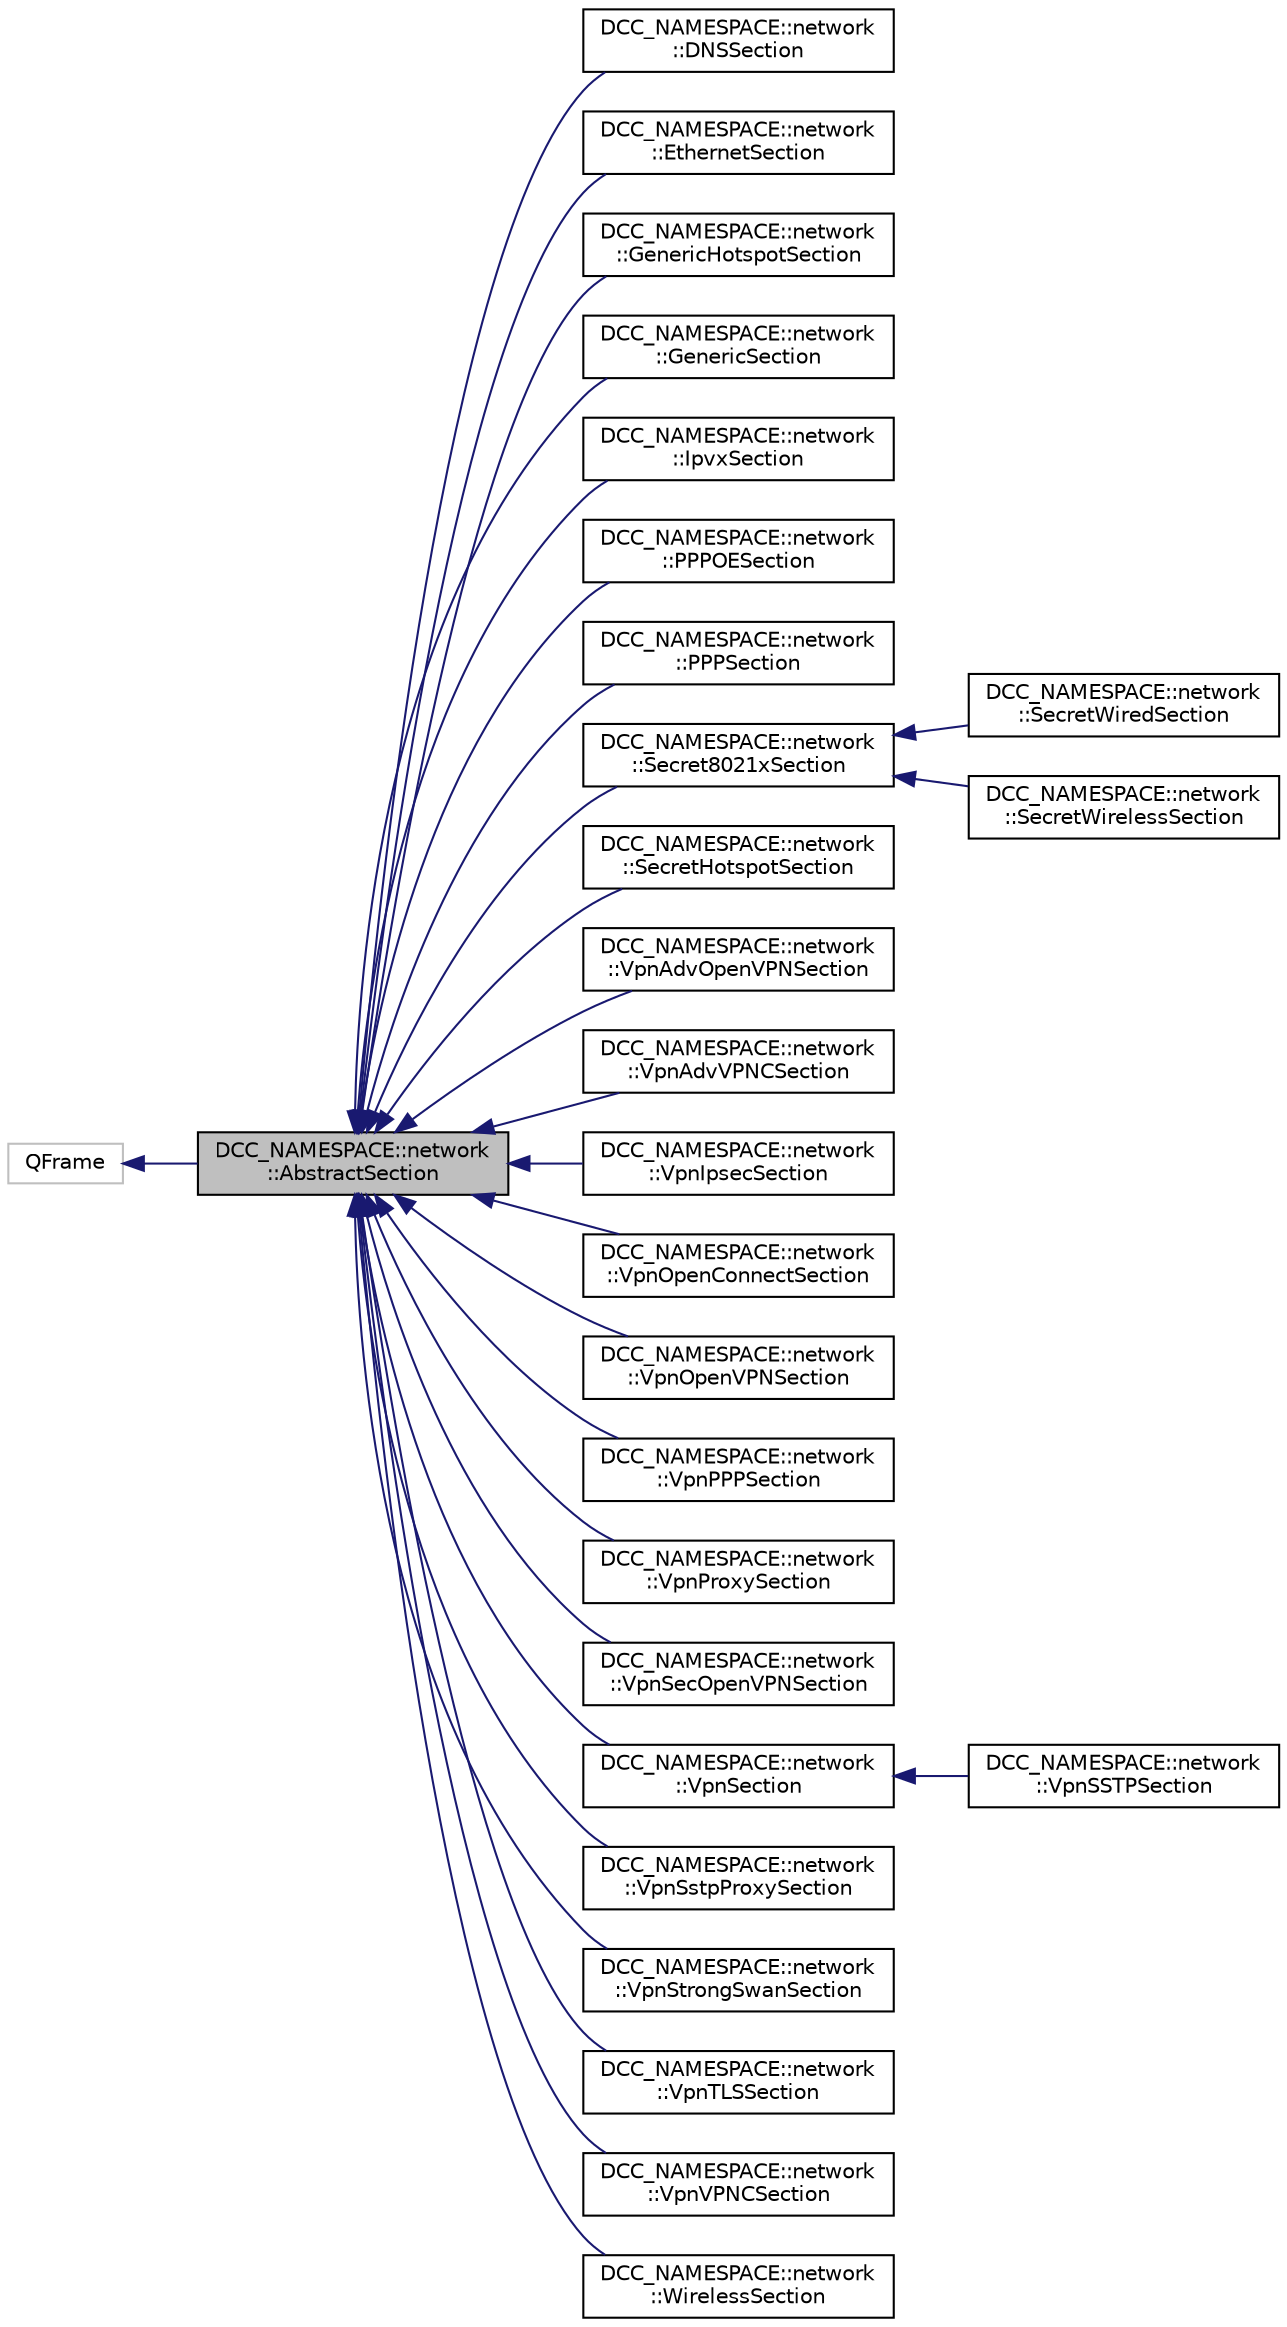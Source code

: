 digraph "DCC_NAMESPACE::network::AbstractSection"
{
  edge [fontname="Helvetica",fontsize="10",labelfontname="Helvetica",labelfontsize="10"];
  node [fontname="Helvetica",fontsize="10",shape=record];
  rankdir="LR";
  Node0 [label="DCC_NAMESPACE::network\l::AbstractSection",height=0.2,width=0.4,color="black", fillcolor="grey75", style="filled", fontcolor="black"];
  Node1 -> Node0 [dir="back",color="midnightblue",fontsize="10",style="solid",fontname="Helvetica"];
  Node1 [label="QFrame",height=0.2,width=0.4,color="grey75", fillcolor="white", style="filled"];
  Node0 -> Node2 [dir="back",color="midnightblue",fontsize="10",style="solid",fontname="Helvetica"];
  Node2 [label="DCC_NAMESPACE::network\l::DNSSection",height=0.2,width=0.4,color="black", fillcolor="white", style="filled",URL="$class_d_c_c___n_a_m_e_s_p_a_c_e_1_1network_1_1_d_n_s_section.html"];
  Node0 -> Node3 [dir="back",color="midnightblue",fontsize="10",style="solid",fontname="Helvetica"];
  Node3 [label="DCC_NAMESPACE::network\l::EthernetSection",height=0.2,width=0.4,color="black", fillcolor="white", style="filled",URL="$class_d_c_c___n_a_m_e_s_p_a_c_e_1_1network_1_1_ethernet_section.html"];
  Node0 -> Node4 [dir="back",color="midnightblue",fontsize="10",style="solid",fontname="Helvetica"];
  Node4 [label="DCC_NAMESPACE::network\l::GenericHotspotSection",height=0.2,width=0.4,color="black", fillcolor="white", style="filled",URL="$class_d_c_c___n_a_m_e_s_p_a_c_e_1_1network_1_1_generic_hotspot_section.html"];
  Node0 -> Node5 [dir="back",color="midnightblue",fontsize="10",style="solid",fontname="Helvetica"];
  Node5 [label="DCC_NAMESPACE::network\l::GenericSection",height=0.2,width=0.4,color="black", fillcolor="white", style="filled",URL="$class_d_c_c___n_a_m_e_s_p_a_c_e_1_1network_1_1_generic_section.html"];
  Node0 -> Node6 [dir="back",color="midnightblue",fontsize="10",style="solid",fontname="Helvetica"];
  Node6 [label="DCC_NAMESPACE::network\l::IpvxSection",height=0.2,width=0.4,color="black", fillcolor="white", style="filled",URL="$class_d_c_c___n_a_m_e_s_p_a_c_e_1_1network_1_1_ipvx_section.html"];
  Node0 -> Node7 [dir="back",color="midnightblue",fontsize="10",style="solid",fontname="Helvetica"];
  Node7 [label="DCC_NAMESPACE::network\l::PPPOESection",height=0.2,width=0.4,color="black", fillcolor="white", style="filled",URL="$class_d_c_c___n_a_m_e_s_p_a_c_e_1_1network_1_1_p_p_p_o_e_section.html"];
  Node0 -> Node8 [dir="back",color="midnightblue",fontsize="10",style="solid",fontname="Helvetica"];
  Node8 [label="DCC_NAMESPACE::network\l::PPPSection",height=0.2,width=0.4,color="black", fillcolor="white", style="filled",URL="$class_d_c_c___n_a_m_e_s_p_a_c_e_1_1network_1_1_p_p_p_section.html"];
  Node0 -> Node9 [dir="back",color="midnightblue",fontsize="10",style="solid",fontname="Helvetica"];
  Node9 [label="DCC_NAMESPACE::network\l::Secret8021xSection",height=0.2,width=0.4,color="black", fillcolor="white", style="filled",URL="$class_d_c_c___n_a_m_e_s_p_a_c_e_1_1network_1_1_secret8021x_section.html"];
  Node9 -> Node10 [dir="back",color="midnightblue",fontsize="10",style="solid",fontname="Helvetica"];
  Node10 [label="DCC_NAMESPACE::network\l::SecretWiredSection",height=0.2,width=0.4,color="black", fillcolor="white", style="filled",URL="$class_d_c_c___n_a_m_e_s_p_a_c_e_1_1network_1_1_secret_wired_section.html"];
  Node9 -> Node11 [dir="back",color="midnightblue",fontsize="10",style="solid",fontname="Helvetica"];
  Node11 [label="DCC_NAMESPACE::network\l::SecretWirelessSection",height=0.2,width=0.4,color="black", fillcolor="white", style="filled",URL="$class_d_c_c___n_a_m_e_s_p_a_c_e_1_1network_1_1_secret_wireless_section.html"];
  Node0 -> Node12 [dir="back",color="midnightblue",fontsize="10",style="solid",fontname="Helvetica"];
  Node12 [label="DCC_NAMESPACE::network\l::SecretHotspotSection",height=0.2,width=0.4,color="black", fillcolor="white", style="filled",URL="$class_d_c_c___n_a_m_e_s_p_a_c_e_1_1network_1_1_secret_hotspot_section.html"];
  Node0 -> Node13 [dir="back",color="midnightblue",fontsize="10",style="solid",fontname="Helvetica"];
  Node13 [label="DCC_NAMESPACE::network\l::VpnAdvOpenVPNSection",height=0.2,width=0.4,color="black", fillcolor="white", style="filled",URL="$class_d_c_c___n_a_m_e_s_p_a_c_e_1_1network_1_1_vpn_adv_open_v_p_n_section.html"];
  Node0 -> Node14 [dir="back",color="midnightblue",fontsize="10",style="solid",fontname="Helvetica"];
  Node14 [label="DCC_NAMESPACE::network\l::VpnAdvVPNCSection",height=0.2,width=0.4,color="black", fillcolor="white", style="filled",URL="$class_d_c_c___n_a_m_e_s_p_a_c_e_1_1network_1_1_vpn_adv_v_p_n_c_section.html"];
  Node0 -> Node15 [dir="back",color="midnightblue",fontsize="10",style="solid",fontname="Helvetica"];
  Node15 [label="DCC_NAMESPACE::network\l::VpnIpsecSection",height=0.2,width=0.4,color="black", fillcolor="white", style="filled",URL="$class_d_c_c___n_a_m_e_s_p_a_c_e_1_1network_1_1_vpn_ipsec_section.html"];
  Node0 -> Node16 [dir="back",color="midnightblue",fontsize="10",style="solid",fontname="Helvetica"];
  Node16 [label="DCC_NAMESPACE::network\l::VpnOpenConnectSection",height=0.2,width=0.4,color="black", fillcolor="white", style="filled",URL="$class_d_c_c___n_a_m_e_s_p_a_c_e_1_1network_1_1_vpn_open_connect_section.html"];
  Node0 -> Node17 [dir="back",color="midnightblue",fontsize="10",style="solid",fontname="Helvetica"];
  Node17 [label="DCC_NAMESPACE::network\l::VpnOpenVPNSection",height=0.2,width=0.4,color="black", fillcolor="white", style="filled",URL="$class_d_c_c___n_a_m_e_s_p_a_c_e_1_1network_1_1_vpn_open_v_p_n_section.html"];
  Node0 -> Node18 [dir="back",color="midnightblue",fontsize="10",style="solid",fontname="Helvetica"];
  Node18 [label="DCC_NAMESPACE::network\l::VpnPPPSection",height=0.2,width=0.4,color="black", fillcolor="white", style="filled",URL="$class_d_c_c___n_a_m_e_s_p_a_c_e_1_1network_1_1_vpn_p_p_p_section.html"];
  Node0 -> Node19 [dir="back",color="midnightblue",fontsize="10",style="solid",fontname="Helvetica"];
  Node19 [label="DCC_NAMESPACE::network\l::VpnProxySection",height=0.2,width=0.4,color="black", fillcolor="white", style="filled",URL="$class_d_c_c___n_a_m_e_s_p_a_c_e_1_1network_1_1_vpn_proxy_section.html"];
  Node0 -> Node20 [dir="back",color="midnightblue",fontsize="10",style="solid",fontname="Helvetica"];
  Node20 [label="DCC_NAMESPACE::network\l::VpnSecOpenVPNSection",height=0.2,width=0.4,color="black", fillcolor="white", style="filled",URL="$class_d_c_c___n_a_m_e_s_p_a_c_e_1_1network_1_1_vpn_sec_open_v_p_n_section.html"];
  Node0 -> Node21 [dir="back",color="midnightblue",fontsize="10",style="solid",fontname="Helvetica"];
  Node21 [label="DCC_NAMESPACE::network\l::VpnSection",height=0.2,width=0.4,color="black", fillcolor="white", style="filled",URL="$class_d_c_c___n_a_m_e_s_p_a_c_e_1_1network_1_1_vpn_section.html"];
  Node21 -> Node22 [dir="back",color="midnightblue",fontsize="10",style="solid",fontname="Helvetica"];
  Node22 [label="DCC_NAMESPACE::network\l::VpnSSTPSection",height=0.2,width=0.4,color="black", fillcolor="white", style="filled",URL="$class_d_c_c___n_a_m_e_s_p_a_c_e_1_1network_1_1_vpn_s_s_t_p_section.html"];
  Node0 -> Node23 [dir="back",color="midnightblue",fontsize="10",style="solid",fontname="Helvetica"];
  Node23 [label="DCC_NAMESPACE::network\l::VpnSstpProxySection",height=0.2,width=0.4,color="black", fillcolor="white", style="filled",URL="$class_d_c_c___n_a_m_e_s_p_a_c_e_1_1network_1_1_vpn_sstp_proxy_section.html"];
  Node0 -> Node24 [dir="back",color="midnightblue",fontsize="10",style="solid",fontname="Helvetica"];
  Node24 [label="DCC_NAMESPACE::network\l::VpnStrongSwanSection",height=0.2,width=0.4,color="black", fillcolor="white", style="filled",URL="$class_d_c_c___n_a_m_e_s_p_a_c_e_1_1network_1_1_vpn_strong_swan_section.html"];
  Node0 -> Node25 [dir="back",color="midnightblue",fontsize="10",style="solid",fontname="Helvetica"];
  Node25 [label="DCC_NAMESPACE::network\l::VpnTLSSection",height=0.2,width=0.4,color="black", fillcolor="white", style="filled",URL="$class_d_c_c___n_a_m_e_s_p_a_c_e_1_1network_1_1_vpn_t_l_s_section.html"];
  Node0 -> Node26 [dir="back",color="midnightblue",fontsize="10",style="solid",fontname="Helvetica"];
  Node26 [label="DCC_NAMESPACE::network\l::VpnVPNCSection",height=0.2,width=0.4,color="black", fillcolor="white", style="filled",URL="$class_d_c_c___n_a_m_e_s_p_a_c_e_1_1network_1_1_vpn_v_p_n_c_section.html"];
  Node0 -> Node27 [dir="back",color="midnightblue",fontsize="10",style="solid",fontname="Helvetica"];
  Node27 [label="DCC_NAMESPACE::network\l::WirelessSection",height=0.2,width=0.4,color="black", fillcolor="white", style="filled",URL="$class_d_c_c___n_a_m_e_s_p_a_c_e_1_1network_1_1_wireless_section.html"];
}
